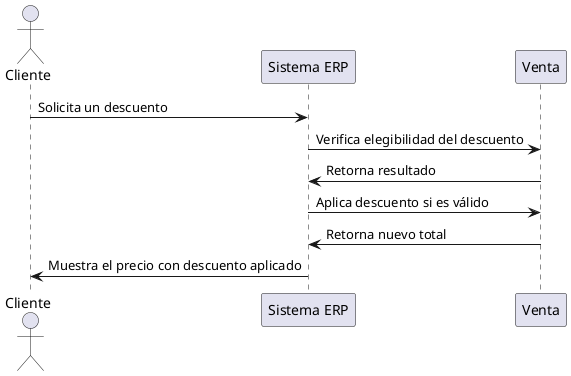 @startuml
actor Cliente
participant "Sistema ERP" as ERP
participant "Venta" as Venta

Cliente -> ERP : Solicita un descuento
ERP -> Venta : Verifica elegibilidad del descuento
Venta -> ERP : Retorna resultado
ERP -> Venta : Aplica descuento si es válido
Venta -> ERP : Retorna nuevo total
ERP -> Cliente : Muestra el precio con descuento aplicado
@enduml
